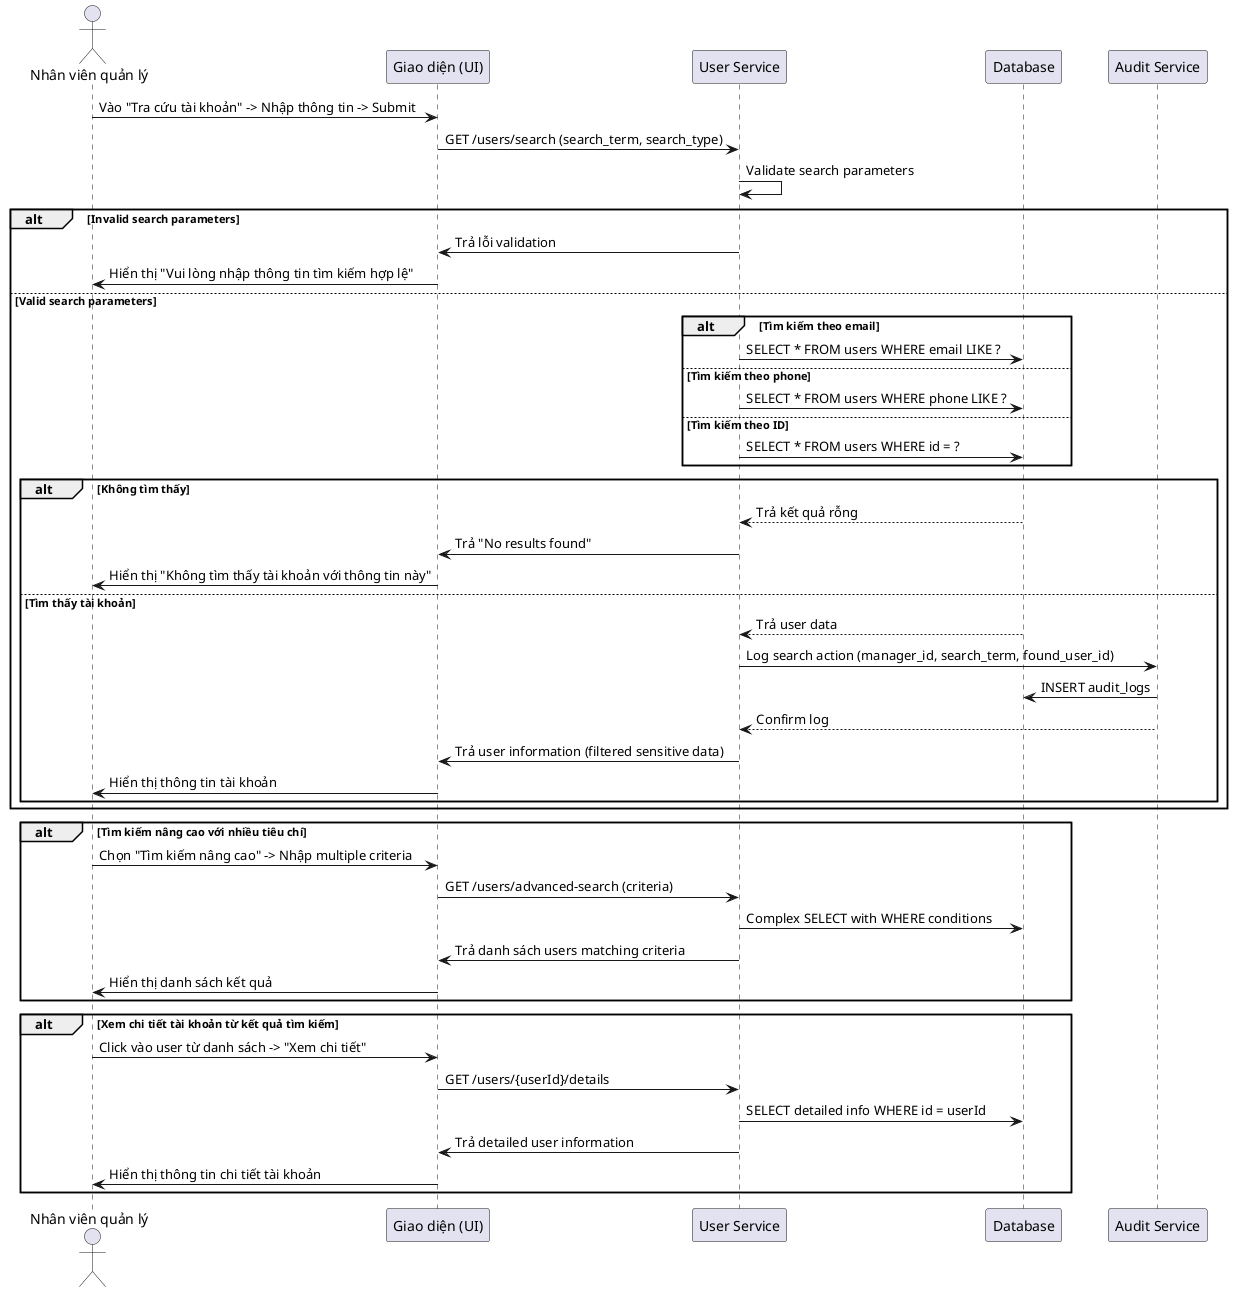 @startuml tra-cuu-tai-khoan
actor "Nhân viên quản lý" as Manager
participant "Giao diện (UI)" as UI
participant "User Service" as User
participant "Database" as DB
participant "Audit Service" as Audit

Manager -> UI: Vào "Tra cứu tài khoản" -> Nhập thông tin -> Submit
UI -> User: GET /users/search (search_term, search_type)
User -> User: Validate search parameters
alt Invalid search parameters
  User -> UI: Trả lỗi validation
  UI -> Manager: Hiển thị "Vui lòng nhập thông tin tìm kiếm hợp lệ"
else Valid search parameters
  alt Tìm kiếm theo email
    User -> DB: SELECT * FROM users WHERE email LIKE ?
  else Tìm kiếm theo phone
    User -> DB: SELECT * FROM users WHERE phone LIKE ?
  else Tìm kiếm theo ID
    User -> DB: SELECT * FROM users WHERE id = ?
  end
  
  alt Không tìm thấy
    DB --> User: Trả kết quả rỗng
    User -> UI: Trả "No results found"
    UI -> Manager: Hiển thị "Không tìm thấy tài khoản với thông tin này"
  else Tìm thấy tài khoản
    DB --> User: Trả user data
    User -> Audit: Log search action (manager_id, search_term, found_user_id)
    Audit -> DB: INSERT audit_logs
    Audit --> User: Confirm log
    User -> UI: Trả user information (filtered sensitive data)
    UI -> Manager: Hiển thị thông tin tài khoản
  end
end

alt Tìm kiếm nâng cao với nhiều tiêu chí
  Manager -> UI: Chọn "Tìm kiếm nâng cao" -> Nhập multiple criteria
  UI -> User: GET /users/advanced-search (criteria)
  User -> DB: Complex SELECT with WHERE conditions
  User -> UI: Trả danh sách users matching criteria
  UI -> Manager: Hiển thị danh sách kết quả
end

alt Xem chi tiết tài khoản từ kết quả tìm kiếm
  Manager -> UI: Click vào user từ danh sách -> "Xem chi tiết"
  UI -> User: GET /users/{userId}/details
  User -> DB: SELECT detailed info WHERE id = userId
  User -> UI: Trả detailed user information
  UI -> Manager: Hiển thị thông tin chi tiết tài khoản
end
@enduml